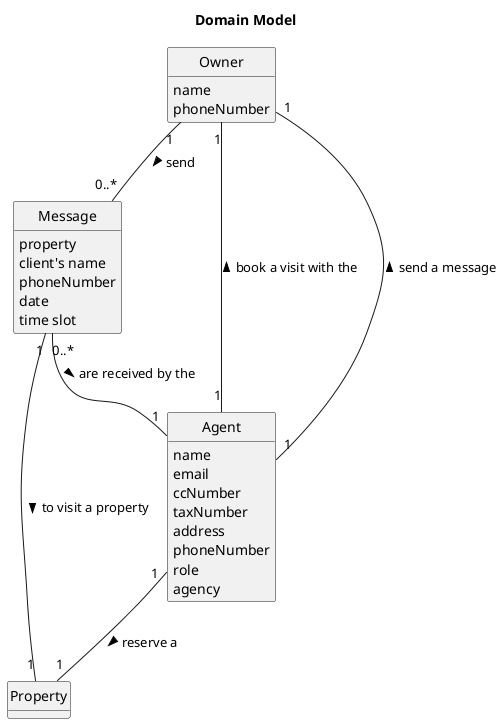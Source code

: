 @startuml
skinparam monochrome true
skinparam packageStyle rectangle
skinparam shadowing false

'left to right direction

skinparam classAttributeIconSize 0

hide circle
hide methods

title Domain Model


class Owner {
    name
    phoneNumber
}


class Message {
    property
    client's name
    phoneNumber
    date
    time slot
}

class Agent {
    name
    email
    ccNumber
    taxNumber
    address
    phoneNumber
    role
    agency
}

class Property{

}


Owner "1" -- "0..*" Message: send  >
Message "0..*" -- "1" Agent :  are received by the >
Agent "1" -- "1" Owner : book a visit with the >
Message "1" -- "1" Property : to visit a property >
Agent "1" -- "1" Property : reserve a >
Agent "1" -- "1" Owner : send a message >


@enduml